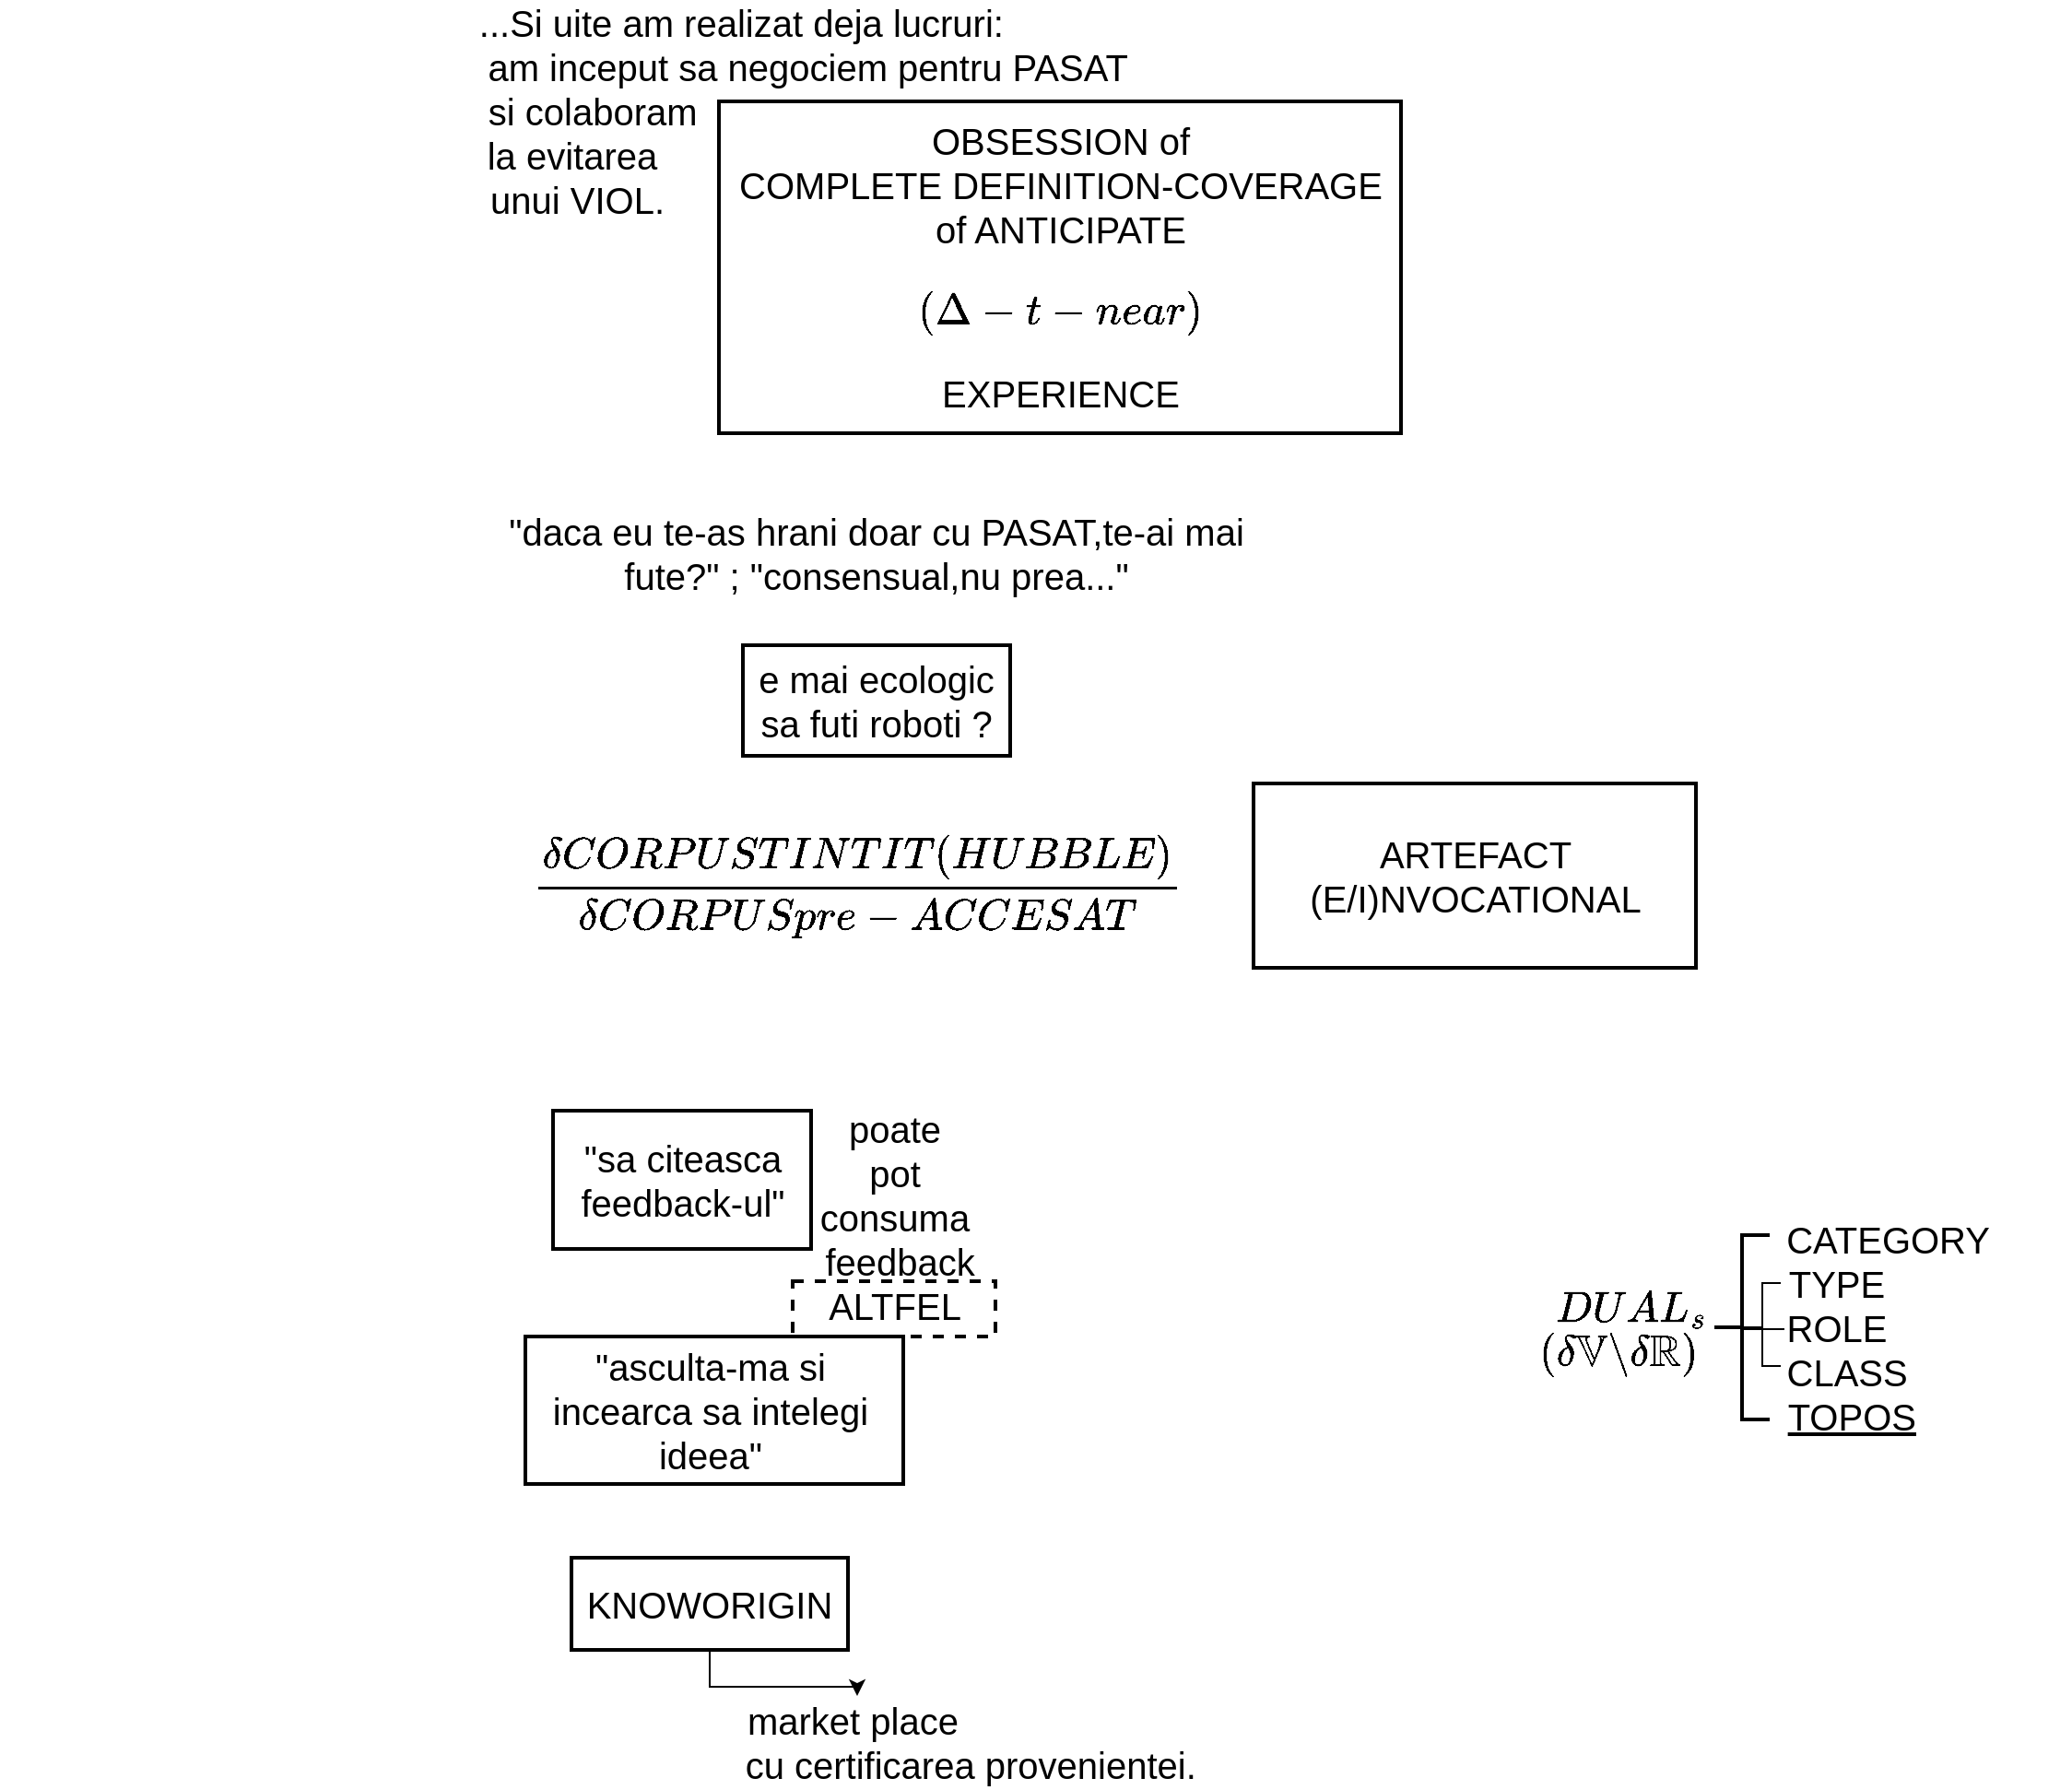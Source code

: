 <mxfile version="17.4.5" type="github">
  <diagram id="54w9TevFvyDa3EaUfBTH" name="Page-1">
    <mxGraphModel dx="1988" dy="1458" grid="1" gridSize="10" guides="1" tooltips="1" connect="1" arrows="1" fold="1" page="1" pageScale="1" pageWidth="850" pageHeight="1100" math="1" shadow="0">
      <root>
        <mxCell id="0" />
        <mxCell id="1" parent="0" />
        <mxCell id="HzU8FRFAqulTXBo3en---1" value="&lt;font style=&quot;font-size: 20px&quot;&gt;&amp;nbsp; &amp;nbsp; &amp;nbsp; &amp;nbsp; &amp;nbsp; &amp;nbsp; &amp;nbsp; &amp;nbsp; &amp;nbsp; &amp;nbsp; &amp;nbsp; &amp;nbsp; &amp;nbsp; &amp;nbsp; &amp;nbsp; &amp;nbsp; &amp;nbsp;...Si uite am realizat deja lucruri:&lt;br&gt;&amp;nbsp; &amp;nbsp; &amp;nbsp; &amp;nbsp; &amp;nbsp; &amp;nbsp; &amp;nbsp; &amp;nbsp; &amp;nbsp; &amp;nbsp; &amp;nbsp; &amp;nbsp; &amp;nbsp; &amp;nbsp; &amp;nbsp; &amp;nbsp; &amp;nbsp; &amp;nbsp; &amp;nbsp; &amp;nbsp; &amp;nbsp; &amp;nbsp; &amp;nbsp; am inceput sa negociem pentru PASAT&lt;br&gt;&amp;nbsp; &amp;nbsp; si colaboram&lt;br&gt;la evitarea&lt;br&gt;&amp;nbsp;unui VIOL.&lt;br&gt;&lt;/font&gt;" style="text;html=1;align=center;verticalAlign=middle;resizable=0;points=[];autosize=1;strokeColor=none;fillColor=none;" vertex="1" parent="1">
          <mxGeometry x="-270" y="100" width="620" height="90" as="geometry" />
        </mxCell>
        <mxCell id="HzU8FRFAqulTXBo3en---2" value="" style="rounded=0;whiteSpace=wrap;html=1;fontSize=20;fillColor=none;strokeWidth=2;" vertex="1" parent="1">
          <mxGeometry x="120" y="140" width="370" height="180" as="geometry" />
        </mxCell>
        <mxCell id="HzU8FRFAqulTXBo3en---4" value="OBSESSION of&lt;br&gt;COMPLETE DEFINITION-COVERAGE&lt;br&gt;of ANTICIPATE $$(\Delta -t-near)$$EXPERIENCE" style="text;html=1;align=center;verticalAlign=middle;resizable=0;points=[];autosize=1;strokeColor=none;fillColor=none;fontSize=20;" vertex="1" parent="1">
          <mxGeometry x="75" y="190" width="460" height="80" as="geometry" />
        </mxCell>
        <mxCell id="HzU8FRFAqulTXBo3en---6" value="&quot;daca eu te-as hrani doar cu PASAT,te-ai mai&lt;br&gt;fute?&quot; ; &quot;consensual,nu prea...&quot;" style="text;html=1;align=center;verticalAlign=middle;resizable=0;points=[];autosize=1;strokeColor=none;fillColor=none;fontSize=20;" vertex="1" parent="1">
          <mxGeometry y="360" width="410" height="50" as="geometry" />
        </mxCell>
        <mxCell id="HzU8FRFAqulTXBo3en---7" value="e mai ecologic&lt;br&gt;sa futi roboti ?" style="text;html=1;align=center;verticalAlign=middle;resizable=0;points=[];autosize=1;strokeColor=none;fillColor=none;fontSize=20;" vertex="1" parent="1">
          <mxGeometry x="135" y="440" width="140" height="50" as="geometry" />
        </mxCell>
        <mxCell id="HzU8FRFAqulTXBo3en---8" value="" style="rounded=0;whiteSpace=wrap;html=1;fontSize=20;strokeWidth=2;fillColor=none;" vertex="1" parent="1">
          <mxGeometry x="133" y="435" width="145" height="60" as="geometry" />
        </mxCell>
        <mxCell id="HzU8FRFAqulTXBo3en---9" value="$$\frac{\delta CORPUS TINTIT (HUBBLE)}{\delta CORPUS pre-ACCESAT}$$" style="text;html=1;align=center;verticalAlign=middle;resizable=0;points=[];autosize=1;strokeColor=none;fillColor=none;fontSize=20;" vertex="1" parent="1">
          <mxGeometry x="-160" y="550" width="710" height="30" as="geometry" />
        </mxCell>
        <mxCell id="HzU8FRFAqulTXBo3en---10" value="" style="rounded=0;whiteSpace=wrap;html=1;fontSize=20;strokeWidth=2;fillColor=none;" vertex="1" parent="1">
          <mxGeometry x="410" y="510" width="240" height="100" as="geometry" />
        </mxCell>
        <mxCell id="HzU8FRFAqulTXBo3en---11" value="ARTEFACT&lt;br&gt;(E/I)NVOCATIONAL" style="text;html=1;align=center;verticalAlign=middle;resizable=0;points=[];autosize=1;strokeColor=none;fillColor=none;fontSize=20;" vertex="1" parent="1">
          <mxGeometry x="435" y="535" width="190" height="50" as="geometry" />
        </mxCell>
        <mxCell id="HzU8FRFAqulTXBo3en---12" value="&quot;sa citeasca&lt;br&gt;feedback-ul&quot;" style="text;html=1;align=center;verticalAlign=middle;resizable=0;points=[];autosize=1;strokeColor=none;fillColor=none;fontSize=20;" vertex="1" parent="1">
          <mxGeometry x="35" y="700" width="130" height="50" as="geometry" />
        </mxCell>
        <mxCell id="HzU8FRFAqulTXBo3en---13" value="" style="rounded=0;whiteSpace=wrap;html=1;fontSize=20;strokeWidth=2;fillColor=none;" vertex="1" parent="1">
          <mxGeometry x="30" y="687.5" width="140" height="75" as="geometry" />
        </mxCell>
        <mxCell id="HzU8FRFAqulTXBo3en---14" value="poate&lt;br&gt;pot&lt;br&gt;consuma &lt;br&gt;&amp;nbsp;feedback&lt;br&gt;ALTFEL" style="text;html=1;align=center;verticalAlign=middle;resizable=0;points=[];autosize=1;strokeColor=none;fillColor=none;fontSize=20;" vertex="1" parent="1">
          <mxGeometry x="165" y="680" width="100" height="130" as="geometry" />
        </mxCell>
        <mxCell id="HzU8FRFAqulTXBo3en---15" value="&quot;asculta-ma si&lt;br&gt;incearca sa intelegi&lt;br&gt;ideea&quot;" style="text;html=1;align=center;verticalAlign=middle;resizable=0;points=[];autosize=1;strokeColor=none;fillColor=none;fontSize=20;" vertex="1" parent="1">
          <mxGeometry x="20" y="810" width="190" height="80" as="geometry" />
        </mxCell>
        <mxCell id="HzU8FRFAqulTXBo3en---16" value="" style="rounded=0;whiteSpace=wrap;html=1;fontSize=20;strokeWidth=2;fillColor=none;" vertex="1" parent="1">
          <mxGeometry x="15" y="810" width="205" height="80" as="geometry" />
        </mxCell>
        <mxCell id="HzU8FRFAqulTXBo3en---17" value="" style="rounded=0;whiteSpace=wrap;html=1;fontSize=20;strokeWidth=2;fillColor=none;dashed=1;" vertex="1" parent="1">
          <mxGeometry x="160" y="780" width="110" height="30" as="geometry" />
        </mxCell>
        <mxCell id="HzU8FRFAqulTXBo3en---21" style="edgeStyle=orthogonalEdgeStyle;rounded=0;orthogonalLoop=1;jettySize=auto;html=1;fontSize=20;" edge="1" parent="1" source="HzU8FRFAqulTXBo3en---18" target="HzU8FRFAqulTXBo3en---20">
          <mxGeometry relative="1" as="geometry" />
        </mxCell>
        <mxCell id="HzU8FRFAqulTXBo3en---18" value="KNOWORIGIN" style="rounded=0;whiteSpace=wrap;html=1;fontSize=20;strokeWidth=2;fillColor=none;" vertex="1" parent="1">
          <mxGeometry x="40" y="930" width="150" height="50" as="geometry" />
        </mxCell>
        <mxCell id="HzU8FRFAqulTXBo3en---20" value="market place&amp;nbsp;&lt;br&gt;&amp;nbsp; &amp;nbsp; &amp;nbsp; &amp;nbsp; &amp;nbsp; &amp;nbsp; &amp;nbsp; &amp;nbsp; &amp;nbsp; &amp;nbsp; &amp;nbsp; cu certificarea provenientei." style="text;html=1;align=center;verticalAlign=middle;resizable=0;points=[];autosize=1;strokeColor=none;fillColor=none;fontSize=20;" vertex="1" parent="1">
          <mxGeometry x="5" y="1005" width="380" height="50" as="geometry" />
        </mxCell>
        <mxCell id="HzU8FRFAqulTXBo3en---22" value="$$DUAL_s$$" style="text;html=1;align=center;verticalAlign=middle;resizable=0;points=[];autosize=1;strokeColor=none;fillColor=none;fontSize=20;" vertex="1" parent="1">
          <mxGeometry x="550" y="780" width="130" height="30" as="geometry" />
        </mxCell>
        <mxCell id="HzU8FRFAqulTXBo3en---23" value="$$(\delta \mathbb{V} \backslash \delta \mathbb{R})$$" style="text;html=1;align=center;verticalAlign=middle;resizable=0;points=[];autosize=1;strokeColor=none;fillColor=none;fontSize=20;" vertex="1" parent="1">
          <mxGeometry x="363" y="804" width="490" height="30" as="geometry" />
        </mxCell>
        <mxCell id="HzU8FRFAqulTXBo3en---24" value="&amp;nbsp; &amp;nbsp; &amp;nbsp; &amp;nbsp; &amp;nbsp; CATEGORY&lt;br&gt;TYPE&lt;br&gt;ROLE&lt;br&gt;&amp;nbsp; CLASS&lt;br&gt;&amp;nbsp; &amp;nbsp; &lt;u&gt;TOPOS&lt;/u&gt;&amp;nbsp;" style="text;html=1;align=center;verticalAlign=middle;resizable=0;points=[];autosize=1;strokeColor=none;fillColor=none;fontSize=20;" vertex="1" parent="1">
          <mxGeometry x="636" y="740" width="180" height="130" as="geometry" />
        </mxCell>
        <mxCell id="HzU8FRFAqulTXBo3en---25" value="" style="strokeWidth=2;html=1;shape=mxgraph.flowchart.annotation_2;align=left;labelPosition=right;pointerEvents=1;fontSize=20;fillColor=none;" vertex="1" parent="1">
          <mxGeometry x="660" y="755" width="30" height="100" as="geometry" />
        </mxCell>
        <mxCell id="HzU8FRFAqulTXBo3en---27" value="" style="endArrow=none;html=1;rounded=0;fontSize=20;" edge="1" parent="1">
          <mxGeometry width="50" height="50" relative="1" as="geometry">
            <mxPoint x="676" y="805" as="sourcePoint" />
            <mxPoint x="696" y="781" as="targetPoint" />
            <Array as="points">
              <mxPoint x="686" y="805" />
              <mxPoint x="686" y="791" />
              <mxPoint x="686" y="781" />
            </Array>
          </mxGeometry>
        </mxCell>
        <mxCell id="HzU8FRFAqulTXBo3en---28" value="" style="endArrow=none;html=1;rounded=0;fontSize=20;" edge="1" parent="1">
          <mxGeometry width="50" height="50" relative="1" as="geometry">
            <mxPoint x="696" y="826" as="sourcePoint" />
            <mxPoint x="676" y="806" as="targetPoint" />
            <Array as="points">
              <mxPoint x="686" y="826" />
              <mxPoint x="686" y="806" />
            </Array>
          </mxGeometry>
        </mxCell>
        <mxCell id="HzU8FRFAqulTXBo3en---29" value="" style="endArrow=none;html=1;rounded=0;fontSize=20;" edge="1" parent="1">
          <mxGeometry width="50" height="50" relative="1" as="geometry">
            <mxPoint x="678" y="806" as="sourcePoint" />
            <mxPoint x="698" y="806" as="targetPoint" />
          </mxGeometry>
        </mxCell>
      </root>
    </mxGraphModel>
  </diagram>
</mxfile>
